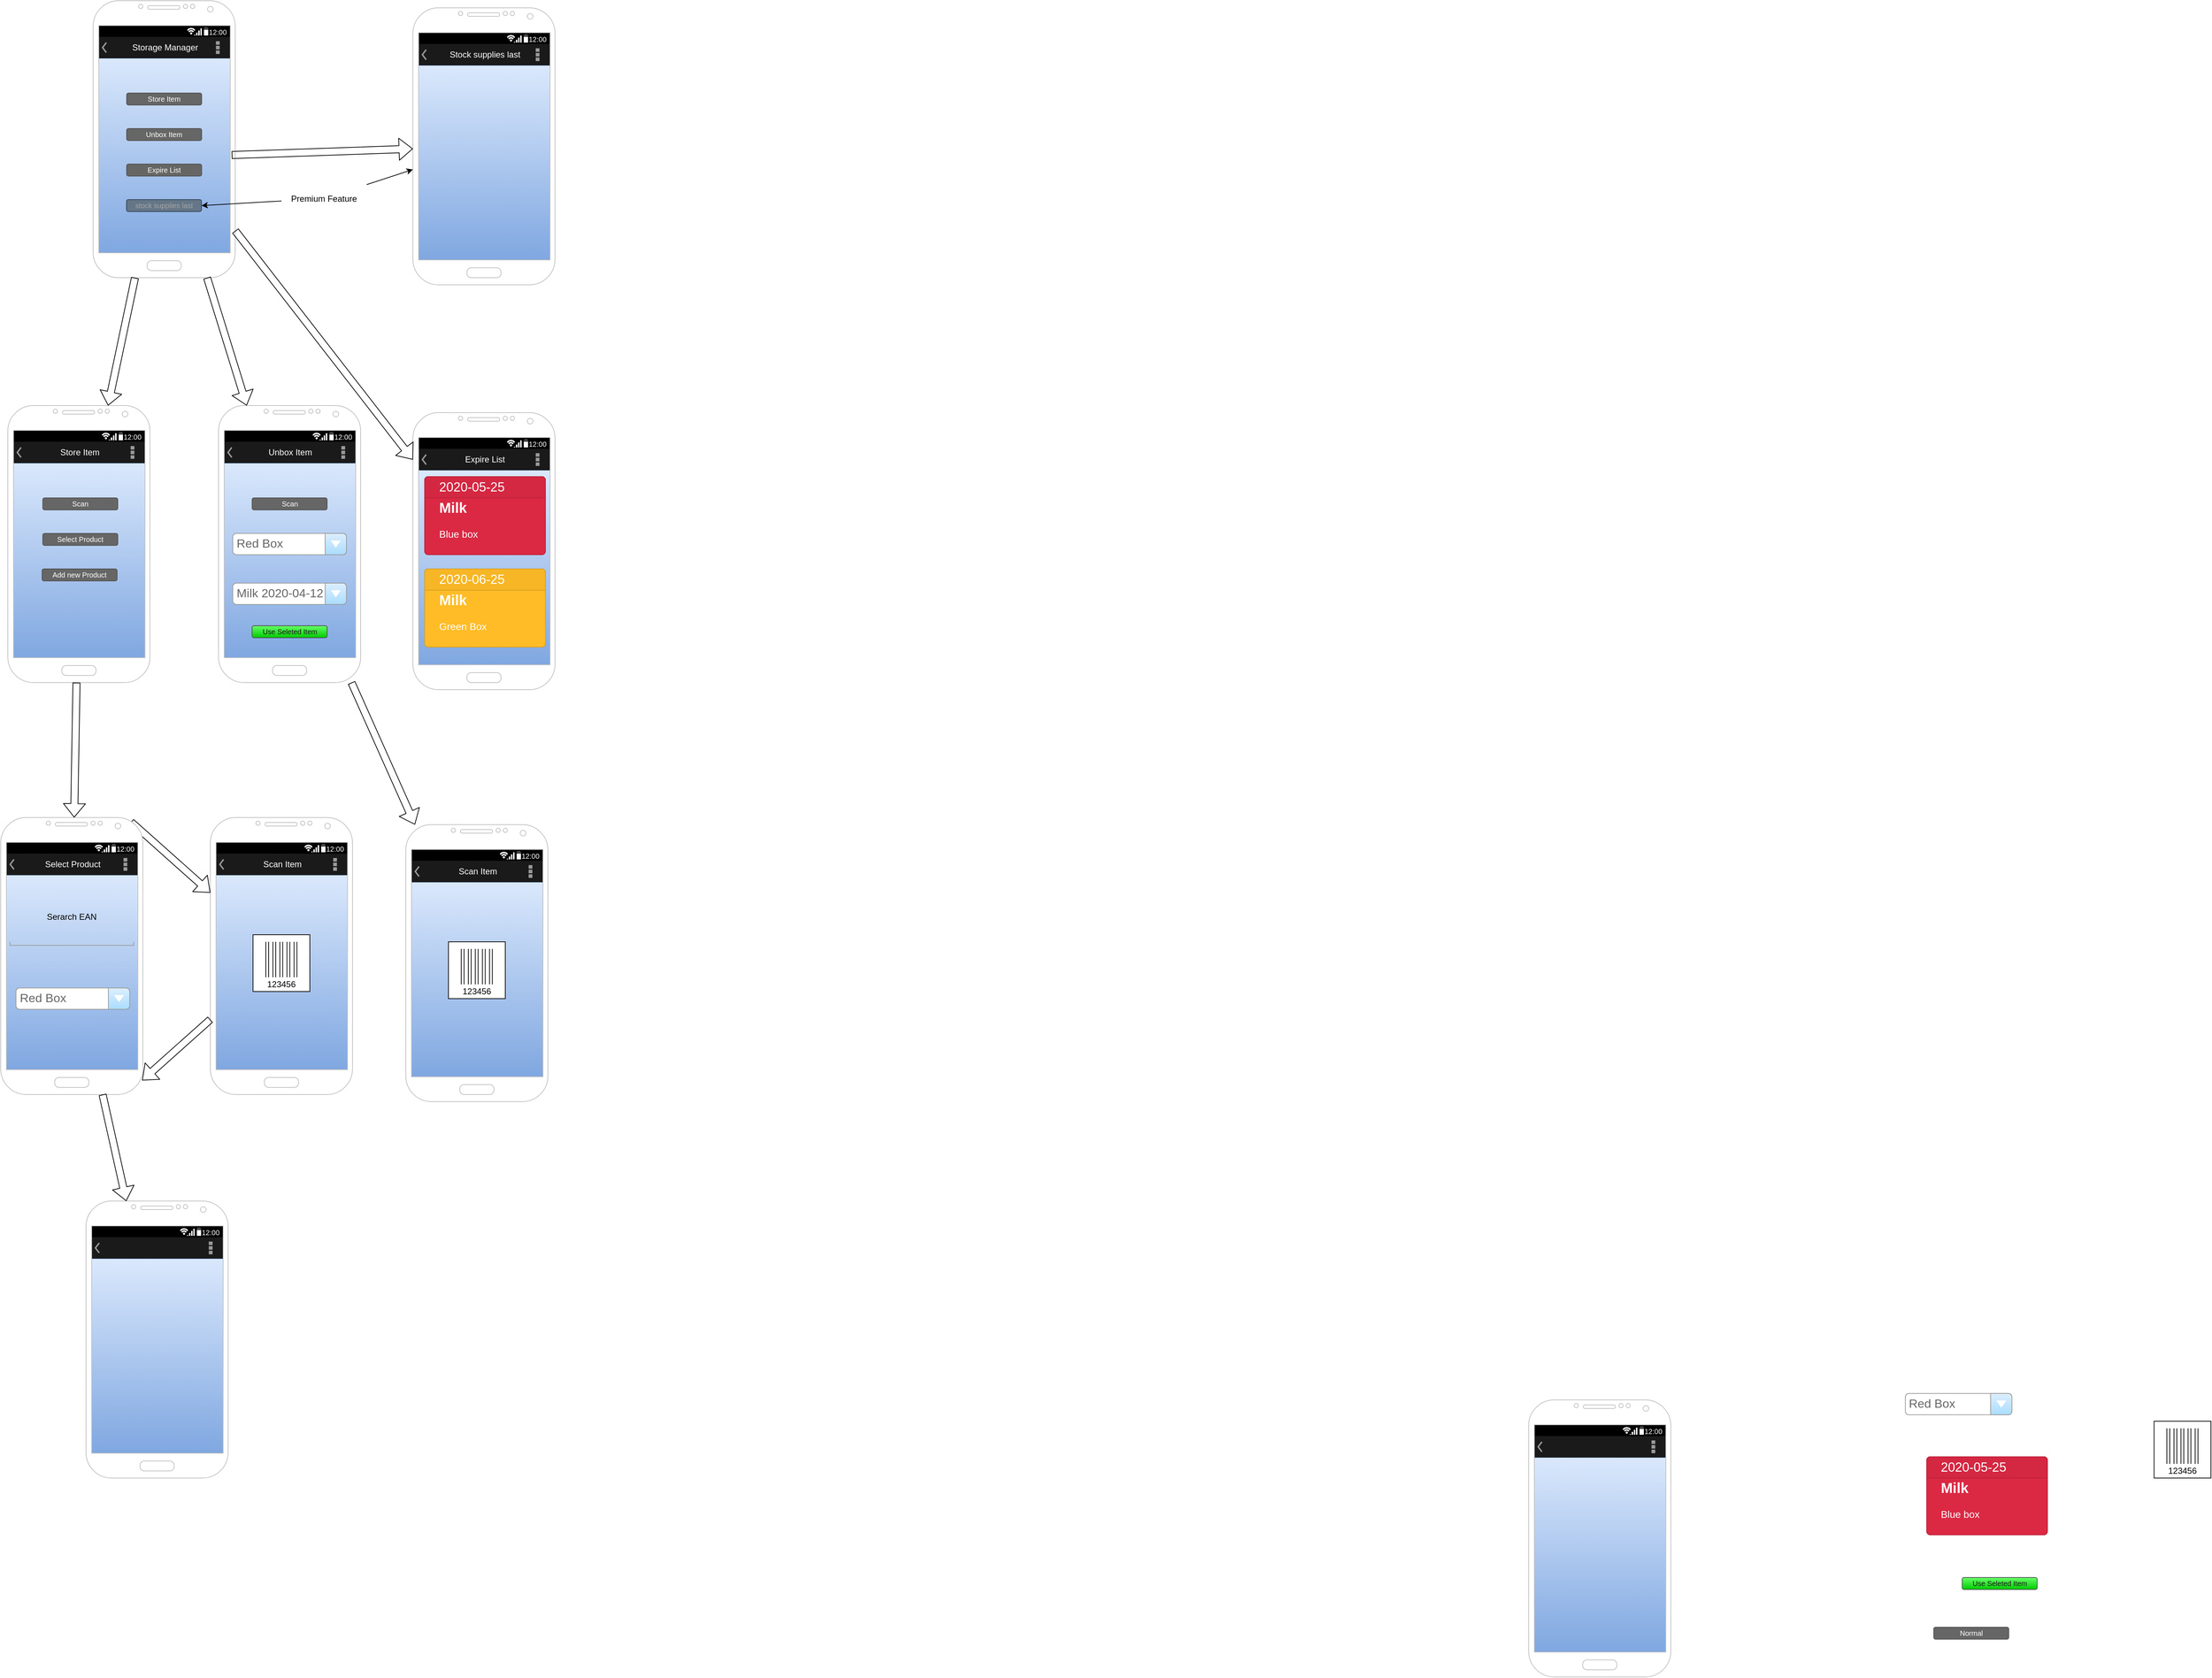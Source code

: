 <mxfile version="13.1.3" type="github">
  <diagram id="CHu45XtJOqBpzsB6C5ND" name="Page-1">
    <mxGraphModel dx="1564" dy="918" grid="1" gridSize="10" guides="1" tooltips="1" connect="1" arrows="1" fold="1" page="1" pageScale="1" pageWidth="850" pageHeight="1100" math="0" shadow="0">
      <root>
        <mxCell id="0" />
        <mxCell id="1" parent="0" />
        <mxCell id="jTlXZSJkSVps8n7bUzwx-30" value="" style="group" parent="1" vertex="1" connectable="0">
          <mxGeometry x="2180" y="2010" width="200" height="390" as="geometry" />
        </mxCell>
        <mxCell id="jTlXZSJkSVps8n7bUzwx-28" value="" style="group" parent="jTlXZSJkSVps8n7bUzwx-30" vertex="1" connectable="0">
          <mxGeometry width="200" height="390" as="geometry" />
        </mxCell>
        <mxCell id="jTlXZSJkSVps8n7bUzwx-32" value="" style="verticalLabelPosition=bottom;verticalAlign=top;html=1;shadow=0;dashed=0;strokeWidth=1;shape=mxgraph.ios.iBgFlat;strokeColor=#6c8ebf;fillColor=#dae8fc;gradientColor=#7ea6e0;" parent="jTlXZSJkSVps8n7bUzwx-28" vertex="1">
          <mxGeometry x="8" y="81" width="187" height="279" as="geometry" />
        </mxCell>
        <mxCell id="jTlXZSJkSVps8n7bUzwx-29" value="" style="strokeWidth=1;html=1;shadow=0;dashed=0;shape=mxgraph.android.action_bar;fillColor=#1A1A1A;strokeColor=#c0c0c0;strokeWidth=2;fontColor=#FFFFFF;" parent="jTlXZSJkSVps8n7bUzwx-28" vertex="1">
          <mxGeometry x="8" y="51" width="185" height="30" as="geometry" />
        </mxCell>
        <mxCell id="jTlXZSJkSVps8n7bUzwx-27" value="" style="strokeWidth=1;html=1;shadow=0;dashed=0;shape=mxgraph.android.statusBar;align=center;fillColor=#000000;strokeColor=#ffffff;fontColor=#ffffff;fontSize=10;aspect=fixed;" parent="jTlXZSJkSVps8n7bUzwx-28" vertex="1">
          <mxGeometry x="8" y="35" width="185" height="15.92" as="geometry" />
        </mxCell>
        <mxCell id="jTlXZSJkSVps8n7bUzwx-26" value="" style="verticalLabelPosition=bottom;verticalAlign=top;html=1;shadow=0;dashed=0;strokeWidth=1;shape=mxgraph.android.phone2;strokeColor=#c0c0c0;" parent="jTlXZSJkSVps8n7bUzwx-28" vertex="1">
          <mxGeometry width="200" height="390" as="geometry" />
        </mxCell>
        <mxCell id="jTlXZSJkSVps8n7bUzwx-33" value="" style="group" parent="1" vertex="1" connectable="0">
          <mxGeometry x="160" y="40.0" width="393" height="493.44" as="geometry" />
        </mxCell>
        <mxCell id="jTlXZSJkSVps8n7bUzwx-34" value="" style="group" parent="jTlXZSJkSVps8n7bUzwx-33" vertex="1" connectable="0">
          <mxGeometry width="393" height="493.44" as="geometry" />
        </mxCell>
        <mxCell id="jTlXZSJkSVps8n7bUzwx-35" value="" style="verticalLabelPosition=bottom;verticalAlign=top;html=1;shadow=0;dashed=0;strokeWidth=1;shape=mxgraph.ios.iBgFlat;strokeColor=#6c8ebf;fillColor=#dae8fc;gradientColor=#7ea6e0;" parent="jTlXZSJkSVps8n7bUzwx-34" vertex="1">
          <mxGeometry x="8" y="81" width="187" height="279" as="geometry" />
        </mxCell>
        <mxCell id="jTlXZSJkSVps8n7bUzwx-36" value="Storage Manager" style="strokeWidth=1;html=1;shadow=0;dashed=0;shape=mxgraph.android.action_bar;fillColor=#1A1A1A;strokeColor=#c0c0c0;strokeWidth=2;fontColor=#FFFFFF;" parent="jTlXZSJkSVps8n7bUzwx-34" vertex="1">
          <mxGeometry x="8" y="51" width="185" height="30" as="geometry" />
        </mxCell>
        <mxCell id="jTlXZSJkSVps8n7bUzwx-37" value="" style="strokeWidth=1;html=1;shadow=0;dashed=0;shape=mxgraph.android.statusBar;align=center;fillColor=#000000;strokeColor=#ffffff;fontColor=#ffffff;fontSize=10;aspect=fixed;" parent="jTlXZSJkSVps8n7bUzwx-34" vertex="1">
          <mxGeometry x="8" y="35" width="185" height="15.92" as="geometry" />
        </mxCell>
        <mxCell id="jTlXZSJkSVps8n7bUzwx-38" value="" style="verticalLabelPosition=bottom;verticalAlign=top;html=1;shadow=0;dashed=0;strokeWidth=1;shape=mxgraph.android.phone2;strokeColor=#c0c0c0;" parent="jTlXZSJkSVps8n7bUzwx-34" vertex="1">
          <mxGeometry width="200" height="390" as="geometry" />
        </mxCell>
        <mxCell id="jTlXZSJkSVps8n7bUzwx-39" value="Store Item" style="rounded=1;html=1;shadow=0;dashed=0;whiteSpace=wrap;fontSize=10;fillColor=#666666;align=center;strokeColor=#4D4D4D;fontColor=#ffffff;" parent="jTlXZSJkSVps8n7bUzwx-34" vertex="1">
          <mxGeometry x="47.25" y="130" width="105.5" height="16.88" as="geometry" />
        </mxCell>
        <mxCell id="jTlXZSJkSVps8n7bUzwx-40" value="Unbox Item" style="rounded=1;html=1;shadow=0;dashed=0;whiteSpace=wrap;fontSize=10;fillColor=#666666;align=center;strokeColor=#4D4D4D;fontColor=#ffffff;" parent="jTlXZSJkSVps8n7bUzwx-34" vertex="1">
          <mxGeometry x="47.25" y="180" width="105.5" height="16.88" as="geometry" />
        </mxCell>
        <mxCell id="jTlXZSJkSVps8n7bUzwx-41" value="Expire List" style="rounded=1;html=1;shadow=0;dashed=0;whiteSpace=wrap;fontSize=10;fillColor=#666666;align=center;strokeColor=#4D4D4D;fontColor=#ffffff;" parent="jTlXZSJkSVps8n7bUzwx-34" vertex="1">
          <mxGeometry x="47.25" y="230" width="105.5" height="16.88" as="geometry" />
        </mxCell>
        <mxCell id="jTlXZSJkSVps8n7bUzwx-109" value="stock supplies last" style="rounded=1;html=1;shadow=0;dashed=0;whiteSpace=wrap;fontSize=10;fillColor=#647687;align=center;strokeColor=#314354;fontColor=#A6A6A6;" parent="jTlXZSJkSVps8n7bUzwx-34" vertex="1">
          <mxGeometry x="47" y="280" width="105.5" height="16.88" as="geometry" />
        </mxCell>
        <mxCell id="-AypvJcpfiliAvQutzib-17" value="Premium Feature" style="text;html=1;strokeColor=none;fillColor=none;align=center;verticalAlign=middle;whiteSpace=wrap;rounded=0;" parent="jTlXZSJkSVps8n7bUzwx-34" vertex="1">
          <mxGeometry x="265" y="220.0" width="120" height="117" as="geometry" />
        </mxCell>
        <mxCell id="-AypvJcpfiliAvQutzib-16" value="" style="endArrow=classic;html=1;entryX=1;entryY=0.5;entryDx=0;entryDy=0;" parent="jTlXZSJkSVps8n7bUzwx-34" source="-AypvJcpfiliAvQutzib-17" target="jTlXZSJkSVps8n7bUzwx-109" edge="1">
          <mxGeometry width="50" height="50" relative="1" as="geometry">
            <mxPoint x="-30" y="270" as="sourcePoint" />
            <mxPoint x="240" y="260" as="targetPoint" />
          </mxGeometry>
        </mxCell>
        <mxCell id="jTlXZSJkSVps8n7bUzwx-42" value="" style="group" parent="1" vertex="1" connectable="0">
          <mxGeometry x="40" y="610" width="200" height="390" as="geometry" />
        </mxCell>
        <mxCell id="jTlXZSJkSVps8n7bUzwx-43" value="" style="group" parent="jTlXZSJkSVps8n7bUzwx-42" vertex="1" connectable="0">
          <mxGeometry width="200" height="390" as="geometry" />
        </mxCell>
        <mxCell id="jTlXZSJkSVps8n7bUzwx-44" value="" style="verticalLabelPosition=bottom;verticalAlign=top;html=1;shadow=0;dashed=0;strokeWidth=1;shape=mxgraph.ios.iBgFlat;strokeColor=#6c8ebf;fillColor=#dae8fc;gradientColor=#7ea6e0;" parent="jTlXZSJkSVps8n7bUzwx-43" vertex="1">
          <mxGeometry x="8" y="81" width="187" height="279" as="geometry" />
        </mxCell>
        <mxCell id="jTlXZSJkSVps8n7bUzwx-45" value="Store Item" style="strokeWidth=1;html=1;shadow=0;dashed=0;shape=mxgraph.android.action_bar;fillColor=#1A1A1A;strokeColor=#c0c0c0;strokeWidth=2;fontColor=#FFFFFF;" parent="jTlXZSJkSVps8n7bUzwx-43" vertex="1">
          <mxGeometry x="8" y="51" width="185" height="30" as="geometry" />
        </mxCell>
        <mxCell id="jTlXZSJkSVps8n7bUzwx-46" value="" style="strokeWidth=1;html=1;shadow=0;dashed=0;shape=mxgraph.android.statusBar;align=center;fillColor=#000000;strokeColor=#ffffff;fontColor=#ffffff;fontSize=10;aspect=fixed;" parent="jTlXZSJkSVps8n7bUzwx-43" vertex="1">
          <mxGeometry x="8" y="35" width="185" height="15.92" as="geometry" />
        </mxCell>
        <mxCell id="jTlXZSJkSVps8n7bUzwx-47" value="" style="verticalLabelPosition=bottom;verticalAlign=top;html=1;shadow=0;dashed=0;strokeWidth=1;shape=mxgraph.android.phone2;strokeColor=#c0c0c0;" parent="jTlXZSJkSVps8n7bUzwx-43" vertex="1">
          <mxGeometry width="200" height="390" as="geometry" />
        </mxCell>
        <mxCell id="jTlXZSJkSVps8n7bUzwx-106" value="Scan" style="rounded=1;html=1;shadow=0;dashed=0;whiteSpace=wrap;fontSize=10;fillColor=#666666;align=center;strokeColor=#4D4D4D;fontColor=#ffffff;" parent="jTlXZSJkSVps8n7bUzwx-43" vertex="1">
          <mxGeometry x="49.25" y="130" width="105.5" height="16.88" as="geometry" />
        </mxCell>
        <mxCell id="jTlXZSJkSVps8n7bUzwx-107" value="Select Product" style="rounded=1;html=1;shadow=0;dashed=0;whiteSpace=wrap;fontSize=10;fillColor=#666666;align=center;strokeColor=#4D4D4D;fontColor=#ffffff;" parent="jTlXZSJkSVps8n7bUzwx-43" vertex="1">
          <mxGeometry x="49.25" y="180" width="105.5" height="16.88" as="geometry" />
        </mxCell>
        <mxCell id="jTlXZSJkSVps8n7bUzwx-108" value="Add new Product" style="rounded=1;html=1;shadow=0;dashed=0;whiteSpace=wrap;fontSize=10;fillColor=#666666;align=center;strokeColor=#4D4D4D;fontColor=#ffffff;" parent="jTlXZSJkSVps8n7bUzwx-43" vertex="1">
          <mxGeometry x="48.25" y="230" width="105.5" height="16.88" as="geometry" />
        </mxCell>
        <mxCell id="jTlXZSJkSVps8n7bUzwx-48" value="" style="group" parent="1" vertex="1" connectable="0">
          <mxGeometry x="336.5" y="610" width="200" height="390" as="geometry" />
        </mxCell>
        <mxCell id="jTlXZSJkSVps8n7bUzwx-49" value="" style="group" parent="jTlXZSJkSVps8n7bUzwx-48" vertex="1" connectable="0">
          <mxGeometry width="200" height="390" as="geometry" />
        </mxCell>
        <mxCell id="jTlXZSJkSVps8n7bUzwx-50" value="" style="verticalLabelPosition=bottom;verticalAlign=top;html=1;shadow=0;dashed=0;strokeWidth=1;shape=mxgraph.ios.iBgFlat;strokeColor=#6c8ebf;fillColor=#dae8fc;gradientColor=#7ea6e0;" parent="jTlXZSJkSVps8n7bUzwx-49" vertex="1">
          <mxGeometry x="8" y="81" width="187" height="279" as="geometry" />
        </mxCell>
        <mxCell id="jTlXZSJkSVps8n7bUzwx-51" value="Unbox Item" style="strokeWidth=1;html=1;shadow=0;dashed=0;shape=mxgraph.android.action_bar;fillColor=#1A1A1A;strokeColor=#c0c0c0;strokeWidth=2;fontColor=#FFFFFF;" parent="jTlXZSJkSVps8n7bUzwx-49" vertex="1">
          <mxGeometry x="8" y="51" width="185" height="30" as="geometry" />
        </mxCell>
        <mxCell id="jTlXZSJkSVps8n7bUzwx-52" value="" style="strokeWidth=1;html=1;shadow=0;dashed=0;shape=mxgraph.android.statusBar;align=center;fillColor=#000000;strokeColor=#ffffff;fontColor=#ffffff;fontSize=10;aspect=fixed;" parent="jTlXZSJkSVps8n7bUzwx-49" vertex="1">
          <mxGeometry x="8" y="35" width="185" height="15.92" as="geometry" />
        </mxCell>
        <mxCell id="jTlXZSJkSVps8n7bUzwx-53" value="" style="verticalLabelPosition=bottom;verticalAlign=top;html=1;shadow=0;dashed=0;strokeWidth=1;shape=mxgraph.android.phone2;strokeColor=#c0c0c0;" parent="jTlXZSJkSVps8n7bUzwx-49" vertex="1">
          <mxGeometry width="200" height="390" as="geometry" />
        </mxCell>
        <mxCell id="jTlXZSJkSVps8n7bUzwx-117" value="Scan" style="rounded=1;html=1;shadow=0;dashed=0;whiteSpace=wrap;fontSize=10;fillColor=#666666;align=center;strokeColor=#4D4D4D;fontColor=#ffffff;" parent="jTlXZSJkSVps8n7bUzwx-49" vertex="1">
          <mxGeometry x="47.25" y="130" width="105.5" height="16.88" as="geometry" />
        </mxCell>
        <mxCell id="jTlXZSJkSVps8n7bUzwx-31" value="Red Box" style="strokeWidth=1;shadow=0;dashed=0;align=center;html=1;shape=mxgraph.mockup.forms.comboBox;strokeColor=#999999;fillColor=#ddeeff;align=left;fillColor2=#aaddff;mainText=;fontColor=#666666;fontSize=17;spacingLeft=3;" parent="jTlXZSJkSVps8n7bUzwx-49" vertex="1">
          <mxGeometry x="20" y="180" width="160" height="30" as="geometry" />
        </mxCell>
        <mxCell id="jTlXZSJkSVps8n7bUzwx-127" value="Milk 2020-04-12" style="strokeWidth=1;shadow=0;dashed=0;align=center;html=1;shape=mxgraph.mockup.forms.comboBox;strokeColor=#999999;fillColor=#ddeeff;align=left;fillColor2=#aaddff;mainText=;fontColor=#666666;fontSize=17;spacingLeft=3;" parent="jTlXZSJkSVps8n7bUzwx-49" vertex="1">
          <mxGeometry x="20" y="250" width="160" height="30" as="geometry" />
        </mxCell>
        <mxCell id="jTlXZSJkSVps8n7bUzwx-128" value="Use Seleted Item" style="rounded=1;html=1;shadow=0;dashed=0;whiteSpace=wrap;fontSize=10;fillColor=#66FF66;align=center;strokeColor=#4D4D4D;fontColor=#1A1A1A;gradientColor=#00CC00;" parent="jTlXZSJkSVps8n7bUzwx-49" vertex="1">
          <mxGeometry x="47.25" y="310" width="105.5" height="16.88" as="geometry" />
        </mxCell>
        <mxCell id="jTlXZSJkSVps8n7bUzwx-54" value="" style="group" parent="1" vertex="1" connectable="0">
          <mxGeometry x="610" y="620" width="200" height="390" as="geometry" />
        </mxCell>
        <mxCell id="jTlXZSJkSVps8n7bUzwx-55" value="" style="group" parent="jTlXZSJkSVps8n7bUzwx-54" vertex="1" connectable="0">
          <mxGeometry width="200" height="390" as="geometry" />
        </mxCell>
        <mxCell id="jTlXZSJkSVps8n7bUzwx-56" value="" style="verticalLabelPosition=bottom;verticalAlign=top;html=1;shadow=0;dashed=0;strokeWidth=1;shape=mxgraph.ios.iBgFlat;strokeColor=#6c8ebf;fillColor=#dae8fc;gradientColor=#7ea6e0;" parent="jTlXZSJkSVps8n7bUzwx-55" vertex="1">
          <mxGeometry x="8" y="81" width="187" height="279" as="geometry" />
        </mxCell>
        <mxCell id="jTlXZSJkSVps8n7bUzwx-57" value="Expire List" style="strokeWidth=1;html=1;shadow=0;dashed=0;shape=mxgraph.android.action_bar;fillColor=#1A1A1A;strokeColor=#c0c0c0;strokeWidth=2;fontColor=#FFFFFF;" parent="jTlXZSJkSVps8n7bUzwx-55" vertex="1">
          <mxGeometry x="8" y="51" width="185" height="30" as="geometry" />
        </mxCell>
        <mxCell id="jTlXZSJkSVps8n7bUzwx-58" value="" style="strokeWidth=1;html=1;shadow=0;dashed=0;shape=mxgraph.android.statusBar;align=center;fillColor=#000000;strokeColor=#ffffff;fontColor=#ffffff;fontSize=10;aspect=fixed;" parent="jTlXZSJkSVps8n7bUzwx-55" vertex="1">
          <mxGeometry x="8" y="35" width="185" height="15.92" as="geometry" />
        </mxCell>
        <mxCell id="jTlXZSJkSVps8n7bUzwx-59" value="" style="verticalLabelPosition=bottom;verticalAlign=top;html=1;shadow=0;dashed=0;strokeWidth=1;shape=mxgraph.android.phone2;strokeColor=#c0c0c0;" parent="jTlXZSJkSVps8n7bUzwx-55" vertex="1">
          <mxGeometry width="200" height="390" as="geometry" />
        </mxCell>
        <mxCell id="jTlXZSJkSVps8n7bUzwx-118" value="&lt;b&gt;&lt;font style=&quot;font-size: 20px&quot;&gt;Milk&lt;/font&gt;&lt;/b&gt;&lt;br style=&quot;font-size: 14px&quot;&gt;&lt;br style=&quot;font-size: 14px&quot;&gt;Blue box" style="html=1;shadow=0;dashed=0;shape=mxgraph.bootstrap.rrect;rSize=5;strokeColor=#BA2239;html=1;whiteSpace=wrap;fillColor=#DB2843;fontColor=#ffffff;verticalAlign=bottom;align=left;spacing=20;spacingBottom=0;fontSize=14;" parent="jTlXZSJkSVps8n7bUzwx-55" vertex="1">
          <mxGeometry x="16.5" y="90" width="170" height="110" as="geometry" />
        </mxCell>
        <mxCell id="jTlXZSJkSVps8n7bUzwx-119" value="2020-05-25" style="html=1;shadow=0;dashed=0;shape=mxgraph.bootstrap.topButton;rSize=5;perimeter=none;whiteSpace=wrap;fillColor=#D42741;strokeColor=#BA2239;fontColor=#ffffff;resizeWidth=1;fontSize=18;align=left;spacing=20;" parent="jTlXZSJkSVps8n7bUzwx-118" vertex="1">
          <mxGeometry width="170" height="30" relative="1" as="geometry" />
        </mxCell>
        <mxCell id="jTlXZSJkSVps8n7bUzwx-124" value="&lt;b&gt;&lt;font style=&quot;font-size: 20px&quot;&gt;Milk&lt;/font&gt;&lt;/b&gt;&lt;br style=&quot;font-size: 14px&quot;&gt;&lt;br style=&quot;font-size: 14px&quot;&gt;Green Box" style="html=1;shadow=0;dashed=0;shape=mxgraph.bootstrap.rrect;rSize=5;strokeColor=#D89F20;html=1;whiteSpace=wrap;fillColor=#FFBC26;fontColor=#ffffff;verticalAlign=bottom;align=left;spacing=20;spacingBottom=0;fontSize=14;" parent="jTlXZSJkSVps8n7bUzwx-55" vertex="1">
          <mxGeometry x="16.5" y="220" width="170" height="110" as="geometry" />
        </mxCell>
        <mxCell id="jTlXZSJkSVps8n7bUzwx-125" value="2020-06-25" style="html=1;shadow=0;dashed=0;shape=mxgraph.bootstrap.topButton;rSize=5;perimeter=none;whiteSpace=wrap;fillColor=#F7B625;strokeColor=#D89F20;fontColor=#ffffff;resizeWidth=1;fontSize=18;align=left;spacing=20;" parent="jTlXZSJkSVps8n7bUzwx-124" vertex="1">
          <mxGeometry width="170" height="30" relative="1" as="geometry" />
        </mxCell>
        <mxCell id="jTlXZSJkSVps8n7bUzwx-60" value="" style="group" parent="1" vertex="1" connectable="0">
          <mxGeometry x="610" y="50" width="200" height="390" as="geometry" />
        </mxCell>
        <mxCell id="jTlXZSJkSVps8n7bUzwx-61" value="" style="group" parent="jTlXZSJkSVps8n7bUzwx-60" vertex="1" connectable="0">
          <mxGeometry width="200" height="390" as="geometry" />
        </mxCell>
        <mxCell id="jTlXZSJkSVps8n7bUzwx-62" value="" style="verticalLabelPosition=bottom;verticalAlign=top;html=1;shadow=0;dashed=0;strokeWidth=1;shape=mxgraph.ios.iBgFlat;strokeColor=#6c8ebf;fillColor=#dae8fc;gradientColor=#7ea6e0;" parent="jTlXZSJkSVps8n7bUzwx-61" vertex="1">
          <mxGeometry x="8" y="81" width="187" height="279" as="geometry" />
        </mxCell>
        <mxCell id="jTlXZSJkSVps8n7bUzwx-63" value="Stock supplies last" style="strokeWidth=1;html=1;shadow=0;dashed=0;shape=mxgraph.android.action_bar;fillColor=#1A1A1A;strokeColor=#c0c0c0;strokeWidth=2;fontColor=#FFFFFF;" parent="jTlXZSJkSVps8n7bUzwx-61" vertex="1">
          <mxGeometry x="8" y="51" width="185" height="30" as="geometry" />
        </mxCell>
        <mxCell id="jTlXZSJkSVps8n7bUzwx-64" value="" style="strokeWidth=1;html=1;shadow=0;dashed=0;shape=mxgraph.android.statusBar;align=center;fillColor=#000000;strokeColor=#ffffff;fontColor=#ffffff;fontSize=10;aspect=fixed;" parent="jTlXZSJkSVps8n7bUzwx-61" vertex="1">
          <mxGeometry x="8" y="35" width="185" height="15.92" as="geometry" />
        </mxCell>
        <mxCell id="jTlXZSJkSVps8n7bUzwx-65" value="" style="verticalLabelPosition=bottom;verticalAlign=top;html=1;shadow=0;dashed=0;strokeWidth=1;shape=mxgraph.android.phone2;strokeColor=#c0c0c0;" parent="jTlXZSJkSVps8n7bUzwx-61" vertex="1">
          <mxGeometry width="200" height="390" as="geometry" />
        </mxCell>
        <mxCell id="jTlXZSJkSVps8n7bUzwx-66" value="" style="group" parent="1" vertex="1" connectable="0">
          <mxGeometry x="325" y="1190" width="200" height="390" as="geometry" />
        </mxCell>
        <mxCell id="jTlXZSJkSVps8n7bUzwx-67" value="" style="group" parent="jTlXZSJkSVps8n7bUzwx-66" vertex="1" connectable="0">
          <mxGeometry width="200" height="390" as="geometry" />
        </mxCell>
        <mxCell id="jTlXZSJkSVps8n7bUzwx-68" value="" style="verticalLabelPosition=bottom;verticalAlign=top;html=1;shadow=0;dashed=0;strokeWidth=1;shape=mxgraph.ios.iBgFlat;strokeColor=#6c8ebf;fillColor=#dae8fc;gradientColor=#7ea6e0;" parent="jTlXZSJkSVps8n7bUzwx-67" vertex="1">
          <mxGeometry x="8" y="81" width="187" height="279" as="geometry" />
        </mxCell>
        <mxCell id="jTlXZSJkSVps8n7bUzwx-69" value="Scan Item" style="strokeWidth=1;html=1;shadow=0;dashed=0;shape=mxgraph.android.action_bar;fillColor=#1A1A1A;strokeColor=#c0c0c0;strokeWidth=2;fontColor=#FFFFFF;" parent="jTlXZSJkSVps8n7bUzwx-67" vertex="1">
          <mxGeometry x="8" y="51" width="185" height="30" as="geometry" />
        </mxCell>
        <mxCell id="jTlXZSJkSVps8n7bUzwx-70" value="" style="strokeWidth=1;html=1;shadow=0;dashed=0;shape=mxgraph.android.statusBar;align=center;fillColor=#000000;strokeColor=#ffffff;fontColor=#ffffff;fontSize=10;aspect=fixed;" parent="jTlXZSJkSVps8n7bUzwx-67" vertex="1">
          <mxGeometry x="8" y="35" width="185" height="15.92" as="geometry" />
        </mxCell>
        <mxCell id="jTlXZSJkSVps8n7bUzwx-71" value="" style="verticalLabelPosition=bottom;verticalAlign=top;html=1;shadow=0;dashed=0;strokeWidth=1;shape=mxgraph.android.phone2;strokeColor=#c0c0c0;" parent="jTlXZSJkSVps8n7bUzwx-67" vertex="1">
          <mxGeometry width="200" height="390" as="geometry" />
        </mxCell>
        <mxCell id="-AypvJcpfiliAvQutzib-44" value="" style="group" parent="jTlXZSJkSVps8n7bUzwx-67" vertex="1" connectable="0">
          <mxGeometry x="60" y="165" width="80" height="80" as="geometry" />
        </mxCell>
        <mxCell id="-AypvJcpfiliAvQutzib-45" value="" style="group" parent="-AypvJcpfiliAvQutzib-44" vertex="1" connectable="0">
          <mxGeometry width="80" height="80" as="geometry" />
        </mxCell>
        <mxCell id="-AypvJcpfiliAvQutzib-46" value="" style="group" parent="-AypvJcpfiliAvQutzib-45" vertex="1" connectable="0">
          <mxGeometry width="80" height="80" as="geometry" />
        </mxCell>
        <mxCell id="-AypvJcpfiliAvQutzib-47" value="" style="whiteSpace=wrap;html=1;aspect=fixed;" parent="-AypvJcpfiliAvQutzib-46" vertex="1">
          <mxGeometry width="80" height="80" as="geometry" />
        </mxCell>
        <mxCell id="-AypvJcpfiliAvQutzib-48" value="" style="shape=link;html=1;exitX=0.25;exitY=0.75;exitDx=0;exitDy=0;exitPerimeter=0;entryX=0.25;entryY=0.125;entryDx=0;entryDy=0;entryPerimeter=0;" parent="-AypvJcpfiliAvQutzib-46" source="-AypvJcpfiliAvQutzib-47" target="-AypvJcpfiliAvQutzib-47" edge="1">
          <mxGeometry width="50" height="50" relative="1" as="geometry">
            <mxPoint x="-80" y="70" as="sourcePoint" />
            <mxPoint x="-10" y="10" as="targetPoint" />
          </mxGeometry>
        </mxCell>
        <mxCell id="-AypvJcpfiliAvQutzib-49" value="" style="shape=link;html=1;exitX=0.25;exitY=0.75;exitDx=0;exitDy=0;exitPerimeter=0;entryX=0.25;entryY=0.125;entryDx=0;entryDy=0;entryPerimeter=0;" parent="-AypvJcpfiliAvQutzib-46" edge="1">
          <mxGeometry width="50" height="50" relative="1" as="geometry">
            <mxPoint x="30" y="60" as="sourcePoint" />
            <mxPoint x="30" y="10" as="targetPoint" />
          </mxGeometry>
        </mxCell>
        <mxCell id="-AypvJcpfiliAvQutzib-50" value="" style="shape=link;html=1;exitX=0.25;exitY=0.75;exitDx=0;exitDy=0;exitPerimeter=0;entryX=0.25;entryY=0.125;entryDx=0;entryDy=0;entryPerimeter=0;" parent="-AypvJcpfiliAvQutzib-46" edge="1">
          <mxGeometry width="50" height="50" relative="1" as="geometry">
            <mxPoint x="39.8" y="60" as="sourcePoint" />
            <mxPoint x="39.8" y="10" as="targetPoint" />
          </mxGeometry>
        </mxCell>
        <mxCell id="-AypvJcpfiliAvQutzib-51" value="" style="shape=link;html=1;exitX=0.25;exitY=0.75;exitDx=0;exitDy=0;exitPerimeter=0;entryX=0.25;entryY=0.125;entryDx=0;entryDy=0;entryPerimeter=0;" parent="-AypvJcpfiliAvQutzib-46" edge="1">
          <mxGeometry width="50" height="50" relative="1" as="geometry">
            <mxPoint x="49.8" y="60" as="sourcePoint" />
            <mxPoint x="49.8" y="10" as="targetPoint" />
          </mxGeometry>
        </mxCell>
        <mxCell id="-AypvJcpfiliAvQutzib-52" value="" style="shape=link;html=1;exitX=0.25;exitY=0.75;exitDx=0;exitDy=0;exitPerimeter=0;entryX=0.25;entryY=0.125;entryDx=0;entryDy=0;entryPerimeter=0;" parent="-AypvJcpfiliAvQutzib-46" edge="1">
          <mxGeometry width="50" height="50" relative="1" as="geometry">
            <mxPoint x="59.8" y="60" as="sourcePoint" />
            <mxPoint x="59.8" y="10" as="targetPoint" />
          </mxGeometry>
        </mxCell>
        <mxCell id="-AypvJcpfiliAvQutzib-53" value="123456" style="text;html=1;strokeColor=none;fillColor=none;align=center;verticalAlign=middle;whiteSpace=wrap;rounded=0;" parent="-AypvJcpfiliAvQutzib-46" vertex="1">
          <mxGeometry x="20" y="60" width="40" height="20" as="geometry" />
        </mxCell>
        <mxCell id="jTlXZSJkSVps8n7bUzwx-72" value="" style="group" parent="1" vertex="1" connectable="0">
          <mxGeometry x="150" y="1730" width="200" height="390" as="geometry" />
        </mxCell>
        <mxCell id="jTlXZSJkSVps8n7bUzwx-73" value="" style="group" parent="jTlXZSJkSVps8n7bUzwx-72" vertex="1" connectable="0">
          <mxGeometry width="200" height="390" as="geometry" />
        </mxCell>
        <mxCell id="jTlXZSJkSVps8n7bUzwx-74" value="" style="verticalLabelPosition=bottom;verticalAlign=top;html=1;shadow=0;dashed=0;strokeWidth=1;shape=mxgraph.ios.iBgFlat;strokeColor=#6c8ebf;fillColor=#dae8fc;gradientColor=#7ea6e0;" parent="jTlXZSJkSVps8n7bUzwx-73" vertex="1">
          <mxGeometry x="8" y="81" width="187" height="279" as="geometry" />
        </mxCell>
        <mxCell id="jTlXZSJkSVps8n7bUzwx-75" value="" style="strokeWidth=1;html=1;shadow=0;dashed=0;shape=mxgraph.android.action_bar;fillColor=#1A1A1A;strokeColor=#c0c0c0;strokeWidth=2;fontColor=#FFFFFF;" parent="jTlXZSJkSVps8n7bUzwx-73" vertex="1">
          <mxGeometry x="8" y="51" width="185" height="30" as="geometry" />
        </mxCell>
        <mxCell id="jTlXZSJkSVps8n7bUzwx-76" value="" style="strokeWidth=1;html=1;shadow=0;dashed=0;shape=mxgraph.android.statusBar;align=center;fillColor=#000000;strokeColor=#ffffff;fontColor=#ffffff;fontSize=10;aspect=fixed;" parent="jTlXZSJkSVps8n7bUzwx-73" vertex="1">
          <mxGeometry x="8" y="35" width="185" height="15.92" as="geometry" />
        </mxCell>
        <mxCell id="jTlXZSJkSVps8n7bUzwx-77" value="" style="verticalLabelPosition=bottom;verticalAlign=top;html=1;shadow=0;dashed=0;strokeWidth=1;shape=mxgraph.android.phone2;strokeColor=#c0c0c0;" parent="jTlXZSJkSVps8n7bUzwx-73" vertex="1">
          <mxGeometry width="200" height="390" as="geometry" />
        </mxCell>
        <mxCell id="jTlXZSJkSVps8n7bUzwx-102" value="" style="shape=flexArrow;endArrow=classic;html=1;" parent="1" source="jTlXZSJkSVps8n7bUzwx-38" target="jTlXZSJkSVps8n7bUzwx-47" edge="1">
          <mxGeometry width="50" height="50" relative="1" as="geometry">
            <mxPoint x="250" y="411" as="sourcePoint" />
            <mxPoint x="250" y="20" as="targetPoint" />
          </mxGeometry>
        </mxCell>
        <mxCell id="jTlXZSJkSVps8n7bUzwx-103" value="" style="shape=flexArrow;endArrow=classic;html=1;" parent="1" source="jTlXZSJkSVps8n7bUzwx-38" target="jTlXZSJkSVps8n7bUzwx-53" edge="1">
          <mxGeometry width="50" height="50" relative="1" as="geometry">
            <mxPoint x="440" y="530" as="sourcePoint" />
            <mxPoint x="490" y="480" as="targetPoint" />
          </mxGeometry>
        </mxCell>
        <mxCell id="jTlXZSJkSVps8n7bUzwx-104" value="" style="shape=flexArrow;endArrow=classic;html=1;" parent="1" source="jTlXZSJkSVps8n7bUzwx-38" target="jTlXZSJkSVps8n7bUzwx-59" edge="1">
          <mxGeometry width="50" height="50" relative="1" as="geometry">
            <mxPoint x="680" y="520" as="sourcePoint" />
            <mxPoint x="730" y="470" as="targetPoint" />
          </mxGeometry>
        </mxCell>
        <mxCell id="-AypvJcpfiliAvQutzib-13" value="" style="shape=flexArrow;endArrow=classic;html=1;exitX=0.917;exitY=0.016;exitDx=0;exitDy=0;exitPerimeter=0;" parent="1" source="-AypvJcpfiliAvQutzib-59" target="jTlXZSJkSVps8n7bUzwx-71" edge="1">
          <mxGeometry width="50" height="50" relative="1" as="geometry">
            <mxPoint x="-550" y="740" as="sourcePoint" />
            <mxPoint x="1040" y="420" as="targetPoint" />
          </mxGeometry>
        </mxCell>
        <mxCell id="-AypvJcpfiliAvQutzib-14" value="" style="shape=flexArrow;endArrow=classic;html=1;" parent="1" source="jTlXZSJkSVps8n7bUzwx-35" target="jTlXZSJkSVps8n7bUzwx-65" edge="1">
          <mxGeometry width="50" height="50" relative="1" as="geometry">
            <mxPoint x="1197.088" y="400" as="sourcePoint" />
            <mxPoint x="1020" y="320" as="targetPoint" />
          </mxGeometry>
        </mxCell>
        <mxCell id="-AypvJcpfiliAvQutzib-15" value="" style="shape=flexArrow;endArrow=classic;html=1;entryX=0.995;entryY=0.949;entryDx=0;entryDy=0;entryPerimeter=0;" parent="1" source="jTlXZSJkSVps8n7bUzwx-71" target="-AypvJcpfiliAvQutzib-59" edge="1">
          <mxGeometry width="50" height="50" relative="1" as="geometry">
            <mxPoint x="-490" y="1130" as="sourcePoint" />
            <mxPoint x="1570" y="420" as="targetPoint" />
          </mxGeometry>
        </mxCell>
        <mxCell id="jTlXZSJkSVps8n7bUzwx-126" value="Red Box" style="strokeWidth=1;shadow=0;dashed=0;align=center;html=1;shape=mxgraph.mockup.forms.comboBox;strokeColor=#999999;fillColor=#ddeeff;align=left;fillColor2=#aaddff;mainText=;fontColor=#666666;fontSize=17;spacingLeft=3;" parent="1" vertex="1">
          <mxGeometry x="2710" y="2000.92" width="150" height="30" as="geometry" />
        </mxCell>
        <mxCell id="jTlXZSJkSVps8n7bUzwx-122" value="&lt;b&gt;&lt;font style=&quot;font-size: 20px&quot;&gt;Milk&lt;/font&gt;&lt;/b&gt;&lt;br style=&quot;font-size: 14px&quot;&gt;&lt;br style=&quot;font-size: 14px&quot;&gt;Blue box" style="html=1;shadow=0;dashed=0;shape=mxgraph.bootstrap.rrect;rSize=5;strokeColor=#BA2239;html=1;whiteSpace=wrap;fillColor=#DB2843;fontColor=#ffffff;verticalAlign=bottom;align=left;spacing=20;spacingBottom=0;fontSize=14;" parent="1" vertex="1">
          <mxGeometry x="2740" y="2090" width="170" height="110" as="geometry" />
        </mxCell>
        <mxCell id="jTlXZSJkSVps8n7bUzwx-123" value="2020-05-25" style="html=1;shadow=0;dashed=0;shape=mxgraph.bootstrap.topButton;rSize=5;perimeter=none;whiteSpace=wrap;fillColor=#D42741;strokeColor=#BA2239;fontColor=#ffffff;resizeWidth=1;fontSize=18;align=left;spacing=20;" parent="jTlXZSJkSVps8n7bUzwx-122" vertex="1">
          <mxGeometry width="170" height="30" relative="1" as="geometry" />
        </mxCell>
        <mxCell id="jTlXZSJkSVps8n7bUzwx-129" value="Use Seleted Item" style="rounded=1;html=1;shadow=0;dashed=0;whiteSpace=wrap;fontSize=10;fillColor=#66FF66;align=center;strokeColor=#4D4D4D;fontColor=#1A1A1A;gradientColor=#00CC00;" parent="1" vertex="1">
          <mxGeometry x="2790" y="2260" width="105.5" height="16.88" as="geometry" />
        </mxCell>
        <mxCell id="jTlXZSJkSVps8n7bUzwx-110" value="Normal" style="rounded=1;html=1;shadow=0;dashed=0;whiteSpace=wrap;fontSize=10;fillColor=#666666;align=center;strokeColor=#4D4D4D;fontColor=#ffffff;" parent="1" vertex="1">
          <mxGeometry x="2750" y="2330" width="105.5" height="16.88" as="geometry" />
        </mxCell>
        <mxCell id="-AypvJcpfiliAvQutzib-29" value="" style="endArrow=classic;html=1;" parent="1" source="-AypvJcpfiliAvQutzib-17" target="jTlXZSJkSVps8n7bUzwx-65" edge="1">
          <mxGeometry width="50" height="50" relative="1" as="geometry">
            <mxPoint x="960" y="770" as="sourcePoint" />
            <mxPoint x="970" y="930" as="targetPoint" />
          </mxGeometry>
        </mxCell>
        <mxCell id="-AypvJcpfiliAvQutzib-42" value="" style="group" parent="1" vertex="1" connectable="0">
          <mxGeometry x="3060" y="2040" width="80" height="80" as="geometry" />
        </mxCell>
        <mxCell id="-AypvJcpfiliAvQutzib-41" value="" style="group" parent="-AypvJcpfiliAvQutzib-42" vertex="1" connectable="0">
          <mxGeometry width="80" height="80" as="geometry" />
        </mxCell>
        <mxCell id="-AypvJcpfiliAvQutzib-37" value="" style="group" parent="-AypvJcpfiliAvQutzib-41" vertex="1" connectable="0">
          <mxGeometry width="80" height="80" as="geometry" />
        </mxCell>
        <mxCell id="-AypvJcpfiliAvQutzib-30" value="" style="whiteSpace=wrap;html=1;aspect=fixed;" parent="-AypvJcpfiliAvQutzib-37" vertex="1">
          <mxGeometry width="80" height="80" as="geometry" />
        </mxCell>
        <mxCell id="-AypvJcpfiliAvQutzib-31" value="" style="shape=link;html=1;exitX=0.25;exitY=0.75;exitDx=0;exitDy=0;exitPerimeter=0;entryX=0.25;entryY=0.125;entryDx=0;entryDy=0;entryPerimeter=0;" parent="-AypvJcpfiliAvQutzib-37" source="-AypvJcpfiliAvQutzib-30" target="-AypvJcpfiliAvQutzib-30" edge="1">
          <mxGeometry width="50" height="50" relative="1" as="geometry">
            <mxPoint x="-80" y="70" as="sourcePoint" />
            <mxPoint x="-10" y="10" as="targetPoint" />
          </mxGeometry>
        </mxCell>
        <mxCell id="-AypvJcpfiliAvQutzib-32" value="" style="shape=link;html=1;exitX=0.25;exitY=0.75;exitDx=0;exitDy=0;exitPerimeter=0;entryX=0.25;entryY=0.125;entryDx=0;entryDy=0;entryPerimeter=0;" parent="-AypvJcpfiliAvQutzib-37" edge="1">
          <mxGeometry width="50" height="50" relative="1" as="geometry">
            <mxPoint x="30" y="60" as="sourcePoint" />
            <mxPoint x="30" y="10" as="targetPoint" />
          </mxGeometry>
        </mxCell>
        <mxCell id="-AypvJcpfiliAvQutzib-33" value="" style="shape=link;html=1;exitX=0.25;exitY=0.75;exitDx=0;exitDy=0;exitPerimeter=0;entryX=0.25;entryY=0.125;entryDx=0;entryDy=0;entryPerimeter=0;" parent="-AypvJcpfiliAvQutzib-37" edge="1">
          <mxGeometry width="50" height="50" relative="1" as="geometry">
            <mxPoint x="39.8" y="60" as="sourcePoint" />
            <mxPoint x="39.8" y="10" as="targetPoint" />
          </mxGeometry>
        </mxCell>
        <mxCell id="-AypvJcpfiliAvQutzib-34" value="" style="shape=link;html=1;exitX=0.25;exitY=0.75;exitDx=0;exitDy=0;exitPerimeter=0;entryX=0.25;entryY=0.125;entryDx=0;entryDy=0;entryPerimeter=0;" parent="-AypvJcpfiliAvQutzib-37" edge="1">
          <mxGeometry width="50" height="50" relative="1" as="geometry">
            <mxPoint x="49.8" y="60" as="sourcePoint" />
            <mxPoint x="49.8" y="10" as="targetPoint" />
          </mxGeometry>
        </mxCell>
        <mxCell id="-AypvJcpfiliAvQutzib-35" value="" style="shape=link;html=1;exitX=0.25;exitY=0.75;exitDx=0;exitDy=0;exitPerimeter=0;entryX=0.25;entryY=0.125;entryDx=0;entryDy=0;entryPerimeter=0;" parent="-AypvJcpfiliAvQutzib-37" edge="1">
          <mxGeometry width="50" height="50" relative="1" as="geometry">
            <mxPoint x="59.8" y="60" as="sourcePoint" />
            <mxPoint x="59.8" y="10" as="targetPoint" />
          </mxGeometry>
        </mxCell>
        <mxCell id="-AypvJcpfiliAvQutzib-36" value="123456" style="text;html=1;strokeColor=none;fillColor=none;align=center;verticalAlign=middle;whiteSpace=wrap;rounded=0;" parent="-AypvJcpfiliAvQutzib-37" vertex="1">
          <mxGeometry x="20" y="60" width="40" height="20" as="geometry" />
        </mxCell>
        <mxCell id="-AypvJcpfiliAvQutzib-54" value="" style="group" parent="1" vertex="1" connectable="0">
          <mxGeometry x="30" y="1190" width="200" height="390" as="geometry" />
        </mxCell>
        <mxCell id="-AypvJcpfiliAvQutzib-55" value="" style="group" parent="-AypvJcpfiliAvQutzib-54" vertex="1" connectable="0">
          <mxGeometry width="200" height="390" as="geometry" />
        </mxCell>
        <mxCell id="-AypvJcpfiliAvQutzib-56" value="" style="verticalLabelPosition=bottom;verticalAlign=top;html=1;shadow=0;dashed=0;strokeWidth=1;shape=mxgraph.ios.iBgFlat;strokeColor=#6c8ebf;fillColor=#dae8fc;gradientColor=#7ea6e0;" parent="-AypvJcpfiliAvQutzib-55" vertex="1">
          <mxGeometry x="8" y="81" width="187" height="279" as="geometry" />
        </mxCell>
        <mxCell id="-AypvJcpfiliAvQutzib-57" value="Select Product" style="strokeWidth=1;html=1;shadow=0;dashed=0;shape=mxgraph.android.action_bar;fillColor=#1A1A1A;strokeColor=#c0c0c0;strokeWidth=2;fontColor=#FFFFFF;" parent="-AypvJcpfiliAvQutzib-55" vertex="1">
          <mxGeometry x="8" y="51" width="185" height="30" as="geometry" />
        </mxCell>
        <mxCell id="-AypvJcpfiliAvQutzib-58" value="" style="strokeWidth=1;html=1;shadow=0;dashed=0;shape=mxgraph.android.statusBar;align=center;fillColor=#000000;strokeColor=#ffffff;fontColor=#ffffff;fontSize=10;aspect=fixed;" parent="-AypvJcpfiliAvQutzib-55" vertex="1">
          <mxGeometry x="8" y="35" width="185" height="15.92" as="geometry" />
        </mxCell>
        <mxCell id="-AypvJcpfiliAvQutzib-59" value="" style="verticalLabelPosition=bottom;verticalAlign=top;html=1;shadow=0;dashed=0;strokeWidth=1;shape=mxgraph.android.phone2;strokeColor=#c0c0c0;" parent="-AypvJcpfiliAvQutzib-55" vertex="1">
          <mxGeometry width="200" height="390" as="geometry" />
        </mxCell>
        <mxCell id="-AypvJcpfiliAvQutzib-82" value="Serarch EAN" style="text;html=1;strokeColor=none;fillColor=none;align=center;verticalAlign=middle;whiteSpace=wrap;rounded=0;fontSize=12;" parent="-AypvJcpfiliAvQutzib-55" vertex="1">
          <mxGeometry x="55" y="130" width="90" height="20" as="geometry" />
        </mxCell>
        <mxCell id="-AypvJcpfiliAvQutzib-83" value="Red Box" style="strokeWidth=1;shadow=0;dashed=0;align=center;html=1;shape=mxgraph.mockup.forms.comboBox;strokeColor=#999999;fillColor=#ddeeff;align=left;fillColor2=#aaddff;mainText=;fontColor=#666666;fontSize=17;spacingLeft=3;" parent="-AypvJcpfiliAvQutzib-55" vertex="1">
          <mxGeometry x="21.5" y="240" width="160" height="30" as="geometry" />
        </mxCell>
        <mxCell id="-AypvJcpfiliAvQutzib-88" value="" style="strokeWidth=1;html=1;shadow=0;dashed=0;shape=mxgraph.android.textfield;align=center;strokeColor=#999999;pointerEvents=1;fontSize=30;" parent="-AypvJcpfiliAvQutzib-55" vertex="1">
          <mxGeometry x="13" y="150" width="174" height="30" as="geometry" />
        </mxCell>
        <mxCell id="-AypvJcpfiliAvQutzib-60" value="" style="shape=flexArrow;endArrow=classic;html=1;" parent="1" source="jTlXZSJkSVps8n7bUzwx-47" target="-AypvJcpfiliAvQutzib-59" edge="1">
          <mxGeometry width="50" height="50" relative="1" as="geometry">
            <mxPoint x="-360" y="890" as="sourcePoint" />
            <mxPoint x="-310" y="840" as="targetPoint" />
          </mxGeometry>
        </mxCell>
        <mxCell id="-AypvJcpfiliAvQutzib-61" value="" style="shape=flexArrow;endArrow=classic;html=1;" parent="1" source="-AypvJcpfiliAvQutzib-59" target="jTlXZSJkSVps8n7bUzwx-77" edge="1">
          <mxGeometry width="50" height="50" relative="1" as="geometry">
            <mxPoint x="-280" y="1160" as="sourcePoint" />
            <mxPoint x="-230" y="1110" as="targetPoint" />
          </mxGeometry>
        </mxCell>
        <mxCell id="-AypvJcpfiliAvQutzib-64" value="" style="group" parent="1" vertex="1" connectable="0">
          <mxGeometry x="600" y="1200" width="200" height="390" as="geometry" />
        </mxCell>
        <mxCell id="-AypvJcpfiliAvQutzib-65" value="" style="group" parent="-AypvJcpfiliAvQutzib-64" vertex="1" connectable="0">
          <mxGeometry width="200" height="390" as="geometry" />
        </mxCell>
        <mxCell id="-AypvJcpfiliAvQutzib-66" value="" style="verticalLabelPosition=bottom;verticalAlign=top;html=1;shadow=0;dashed=0;strokeWidth=1;shape=mxgraph.ios.iBgFlat;strokeColor=#6c8ebf;fillColor=#dae8fc;gradientColor=#7ea6e0;" parent="-AypvJcpfiliAvQutzib-65" vertex="1">
          <mxGeometry x="8" y="81" width="187" height="279" as="geometry" />
        </mxCell>
        <mxCell id="-AypvJcpfiliAvQutzib-67" value="Scan Item" style="strokeWidth=1;html=1;shadow=0;dashed=0;shape=mxgraph.android.action_bar;fillColor=#1A1A1A;strokeColor=#c0c0c0;strokeWidth=2;fontColor=#FFFFFF;" parent="-AypvJcpfiliAvQutzib-65" vertex="1">
          <mxGeometry x="8" y="51" width="185" height="30" as="geometry" />
        </mxCell>
        <mxCell id="-AypvJcpfiliAvQutzib-68" value="" style="strokeWidth=1;html=1;shadow=0;dashed=0;shape=mxgraph.android.statusBar;align=center;fillColor=#000000;strokeColor=#ffffff;fontColor=#ffffff;fontSize=10;aspect=fixed;" parent="-AypvJcpfiliAvQutzib-65" vertex="1">
          <mxGeometry x="8" y="35" width="185" height="15.92" as="geometry" />
        </mxCell>
        <mxCell id="-AypvJcpfiliAvQutzib-69" value="" style="verticalLabelPosition=bottom;verticalAlign=top;html=1;shadow=0;dashed=0;strokeWidth=1;shape=mxgraph.android.phone2;strokeColor=#c0c0c0;" parent="-AypvJcpfiliAvQutzib-65" vertex="1">
          <mxGeometry width="200" height="390" as="geometry" />
        </mxCell>
        <mxCell id="-AypvJcpfiliAvQutzib-70" value="" style="group" parent="-AypvJcpfiliAvQutzib-65" vertex="1" connectable="0">
          <mxGeometry x="60" y="165" width="80" height="80" as="geometry" />
        </mxCell>
        <mxCell id="-AypvJcpfiliAvQutzib-71" value="" style="group" parent="-AypvJcpfiliAvQutzib-70" vertex="1" connectable="0">
          <mxGeometry width="80" height="80" as="geometry" />
        </mxCell>
        <mxCell id="-AypvJcpfiliAvQutzib-72" value="" style="group" parent="-AypvJcpfiliAvQutzib-71" vertex="1" connectable="0">
          <mxGeometry width="80" height="80" as="geometry" />
        </mxCell>
        <mxCell id="-AypvJcpfiliAvQutzib-73" value="" style="whiteSpace=wrap;html=1;aspect=fixed;" parent="-AypvJcpfiliAvQutzib-72" vertex="1">
          <mxGeometry width="80" height="80" as="geometry" />
        </mxCell>
        <mxCell id="-AypvJcpfiliAvQutzib-74" value="" style="shape=link;html=1;exitX=0.25;exitY=0.75;exitDx=0;exitDy=0;exitPerimeter=0;entryX=0.25;entryY=0.125;entryDx=0;entryDy=0;entryPerimeter=0;" parent="-AypvJcpfiliAvQutzib-72" source="-AypvJcpfiliAvQutzib-73" target="-AypvJcpfiliAvQutzib-73" edge="1">
          <mxGeometry width="50" height="50" relative="1" as="geometry">
            <mxPoint x="-80" y="70" as="sourcePoint" />
            <mxPoint x="-10" y="10" as="targetPoint" />
          </mxGeometry>
        </mxCell>
        <mxCell id="-AypvJcpfiliAvQutzib-75" value="" style="shape=link;html=1;exitX=0.25;exitY=0.75;exitDx=0;exitDy=0;exitPerimeter=0;entryX=0.25;entryY=0.125;entryDx=0;entryDy=0;entryPerimeter=0;" parent="-AypvJcpfiliAvQutzib-72" edge="1">
          <mxGeometry width="50" height="50" relative="1" as="geometry">
            <mxPoint x="30" y="60" as="sourcePoint" />
            <mxPoint x="30" y="10" as="targetPoint" />
          </mxGeometry>
        </mxCell>
        <mxCell id="-AypvJcpfiliAvQutzib-76" value="" style="shape=link;html=1;exitX=0.25;exitY=0.75;exitDx=0;exitDy=0;exitPerimeter=0;entryX=0.25;entryY=0.125;entryDx=0;entryDy=0;entryPerimeter=0;" parent="-AypvJcpfiliAvQutzib-72" edge="1">
          <mxGeometry width="50" height="50" relative="1" as="geometry">
            <mxPoint x="39.8" y="60" as="sourcePoint" />
            <mxPoint x="39.8" y="10" as="targetPoint" />
          </mxGeometry>
        </mxCell>
        <mxCell id="-AypvJcpfiliAvQutzib-77" value="" style="shape=link;html=1;exitX=0.25;exitY=0.75;exitDx=0;exitDy=0;exitPerimeter=0;entryX=0.25;entryY=0.125;entryDx=0;entryDy=0;entryPerimeter=0;" parent="-AypvJcpfiliAvQutzib-72" edge="1">
          <mxGeometry width="50" height="50" relative="1" as="geometry">
            <mxPoint x="49.8" y="60" as="sourcePoint" />
            <mxPoint x="49.8" y="10" as="targetPoint" />
          </mxGeometry>
        </mxCell>
        <mxCell id="-AypvJcpfiliAvQutzib-78" value="" style="shape=link;html=1;exitX=0.25;exitY=0.75;exitDx=0;exitDy=0;exitPerimeter=0;entryX=0.25;entryY=0.125;entryDx=0;entryDy=0;entryPerimeter=0;" parent="-AypvJcpfiliAvQutzib-72" edge="1">
          <mxGeometry width="50" height="50" relative="1" as="geometry">
            <mxPoint x="59.8" y="60" as="sourcePoint" />
            <mxPoint x="59.8" y="10" as="targetPoint" />
          </mxGeometry>
        </mxCell>
        <mxCell id="-AypvJcpfiliAvQutzib-79" value="123456" style="text;html=1;strokeColor=none;fillColor=none;align=center;verticalAlign=middle;whiteSpace=wrap;rounded=0;" parent="-AypvJcpfiliAvQutzib-72" vertex="1">
          <mxGeometry x="20" y="60" width="40" height="20" as="geometry" />
        </mxCell>
        <mxCell id="-AypvJcpfiliAvQutzib-80" value="" style="shape=flexArrow;endArrow=classic;html=1;fontSize=30;" parent="1" source="jTlXZSJkSVps8n7bUzwx-53" target="-AypvJcpfiliAvQutzib-69" edge="1">
          <mxGeometry width="50" height="50" relative="1" as="geometry">
            <mxPoint x="-60" y="1620" as="sourcePoint" />
            <mxPoint x="-10" y="1570" as="targetPoint" />
          </mxGeometry>
        </mxCell>
      </root>
    </mxGraphModel>
  </diagram>
</mxfile>
